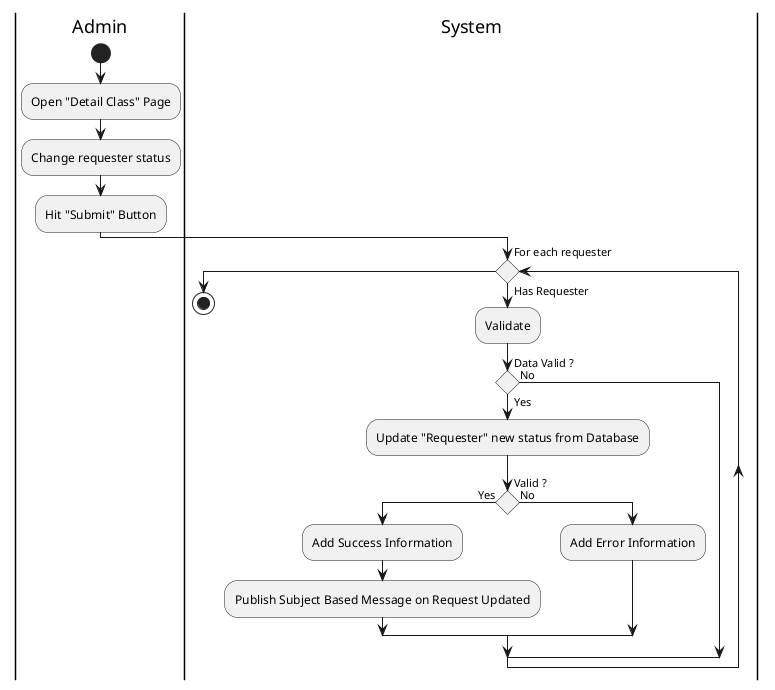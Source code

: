 @startuml CommitRequest

skinparam ConditionEndStyle hline
skinparam conditionStyle diamond
skinparam Monochrome true
skinparam Shadowing false

|Admin|
start
:Open "Detail Class" Page;

|Admin|
:Change requester status;
:Hit "Submit" Button;

|System|
while (For each requester) is (Has Requester)
    :Validate;

    if (Data Valid ?) then (Yes)
        :Update "Requester" new status from Database;

        if (Valid ?) then (Yes)
            :Add Success Information;

            :Publish Subject Based Message on Request Updated;
        else (No)
            :Add Error Information;
        endif
    else (No)
    endif
endwhile
stop

@enduml